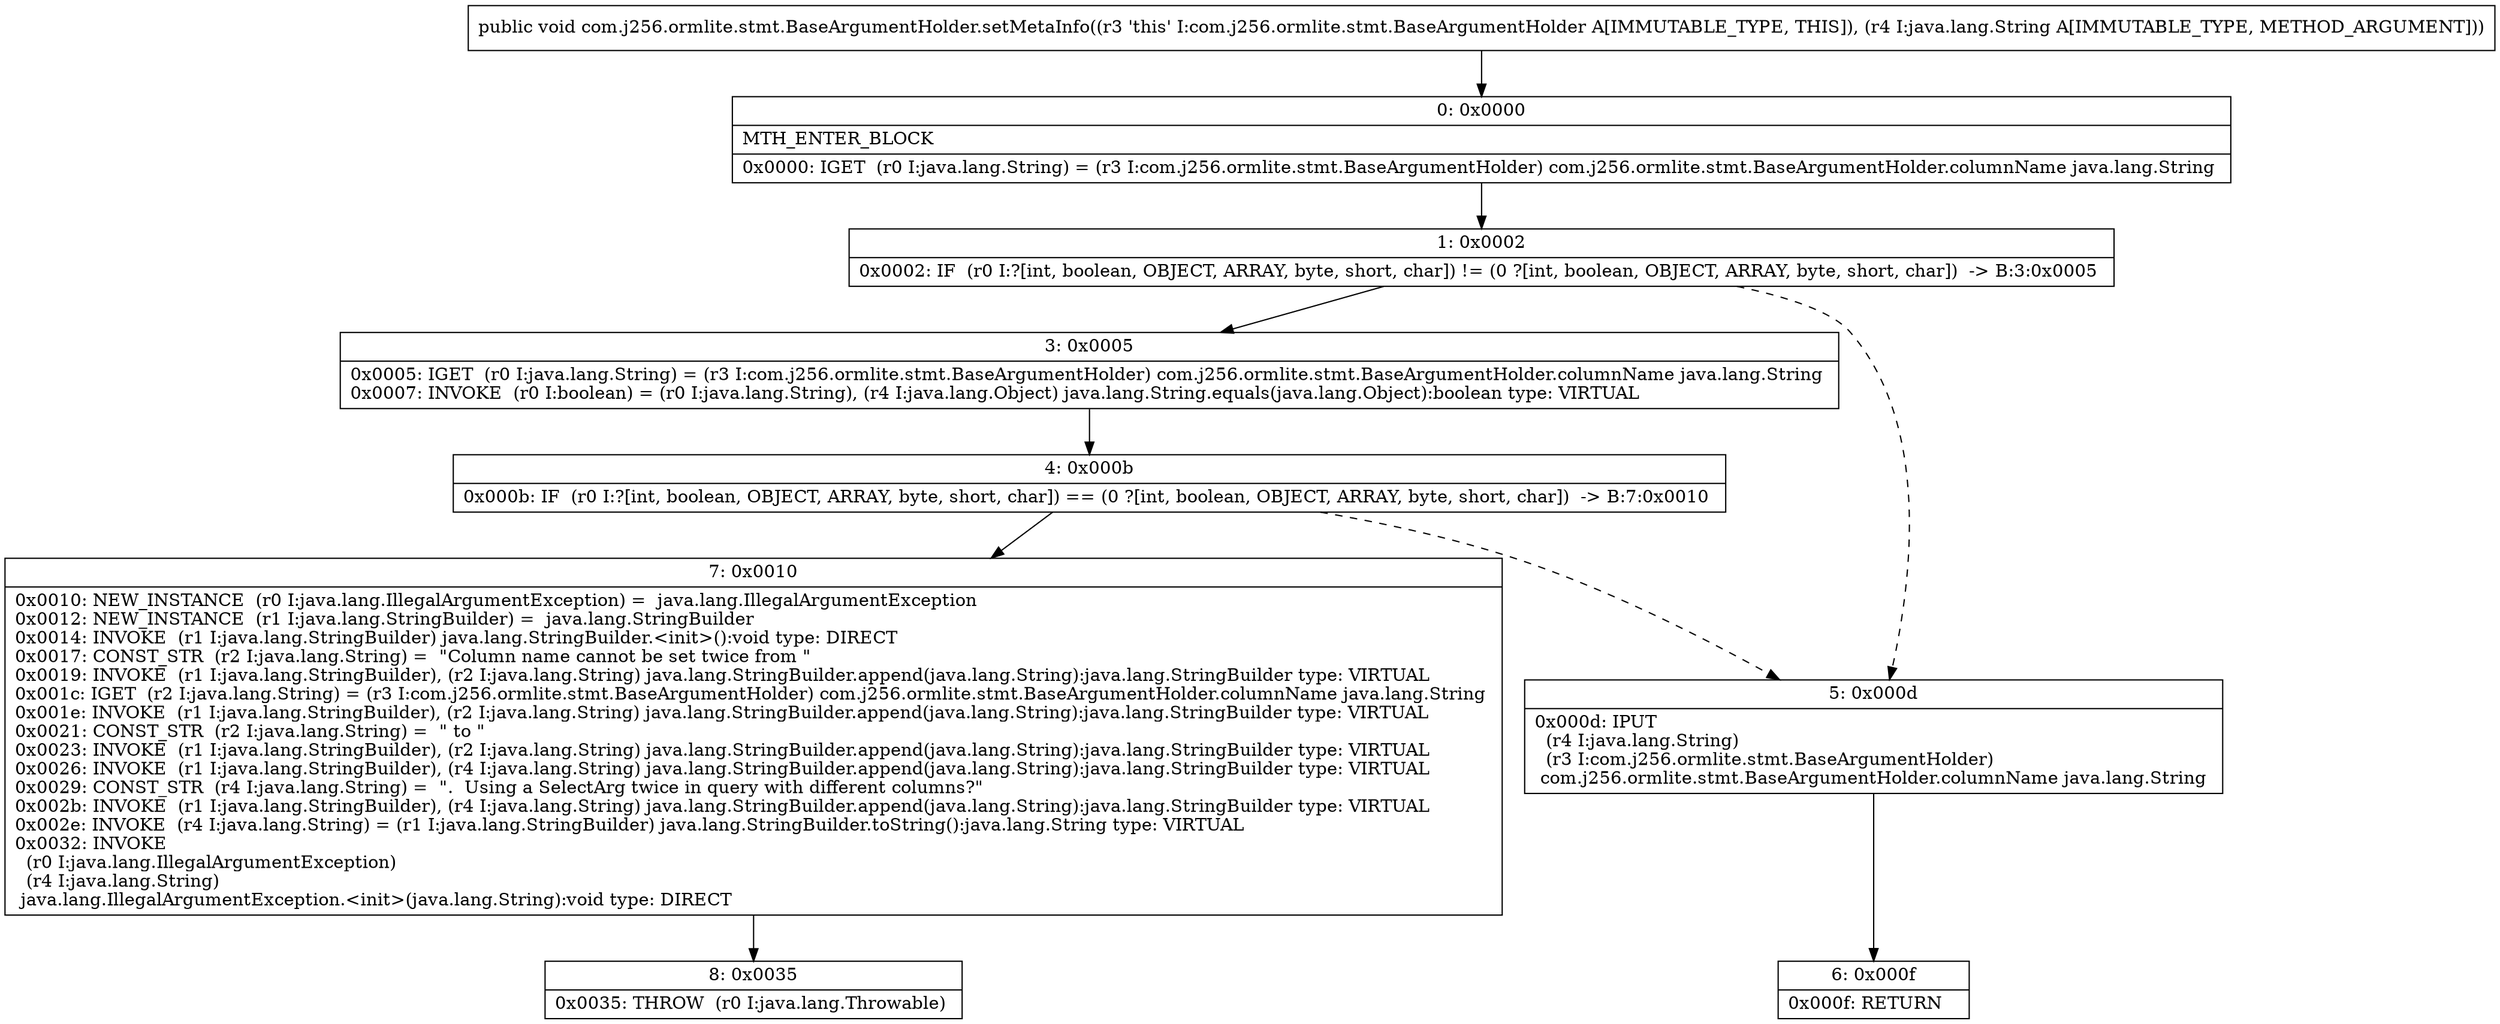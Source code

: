 digraph "CFG forcom.j256.ormlite.stmt.BaseArgumentHolder.setMetaInfo(Ljava\/lang\/String;)V" {
Node_0 [shape=record,label="{0\:\ 0x0000|MTH_ENTER_BLOCK\l|0x0000: IGET  (r0 I:java.lang.String) = (r3 I:com.j256.ormlite.stmt.BaseArgumentHolder) com.j256.ormlite.stmt.BaseArgumentHolder.columnName java.lang.String \l}"];
Node_1 [shape=record,label="{1\:\ 0x0002|0x0002: IF  (r0 I:?[int, boolean, OBJECT, ARRAY, byte, short, char]) != (0 ?[int, boolean, OBJECT, ARRAY, byte, short, char])  \-\> B:3:0x0005 \l}"];
Node_3 [shape=record,label="{3\:\ 0x0005|0x0005: IGET  (r0 I:java.lang.String) = (r3 I:com.j256.ormlite.stmt.BaseArgumentHolder) com.j256.ormlite.stmt.BaseArgumentHolder.columnName java.lang.String \l0x0007: INVOKE  (r0 I:boolean) = (r0 I:java.lang.String), (r4 I:java.lang.Object) java.lang.String.equals(java.lang.Object):boolean type: VIRTUAL \l}"];
Node_4 [shape=record,label="{4\:\ 0x000b|0x000b: IF  (r0 I:?[int, boolean, OBJECT, ARRAY, byte, short, char]) == (0 ?[int, boolean, OBJECT, ARRAY, byte, short, char])  \-\> B:7:0x0010 \l}"];
Node_5 [shape=record,label="{5\:\ 0x000d|0x000d: IPUT  \l  (r4 I:java.lang.String)\l  (r3 I:com.j256.ormlite.stmt.BaseArgumentHolder)\l com.j256.ormlite.stmt.BaseArgumentHolder.columnName java.lang.String \l}"];
Node_6 [shape=record,label="{6\:\ 0x000f|0x000f: RETURN   \l}"];
Node_7 [shape=record,label="{7\:\ 0x0010|0x0010: NEW_INSTANCE  (r0 I:java.lang.IllegalArgumentException) =  java.lang.IllegalArgumentException \l0x0012: NEW_INSTANCE  (r1 I:java.lang.StringBuilder) =  java.lang.StringBuilder \l0x0014: INVOKE  (r1 I:java.lang.StringBuilder) java.lang.StringBuilder.\<init\>():void type: DIRECT \l0x0017: CONST_STR  (r2 I:java.lang.String) =  \"Column name cannot be set twice from \" \l0x0019: INVOKE  (r1 I:java.lang.StringBuilder), (r2 I:java.lang.String) java.lang.StringBuilder.append(java.lang.String):java.lang.StringBuilder type: VIRTUAL \l0x001c: IGET  (r2 I:java.lang.String) = (r3 I:com.j256.ormlite.stmt.BaseArgumentHolder) com.j256.ormlite.stmt.BaseArgumentHolder.columnName java.lang.String \l0x001e: INVOKE  (r1 I:java.lang.StringBuilder), (r2 I:java.lang.String) java.lang.StringBuilder.append(java.lang.String):java.lang.StringBuilder type: VIRTUAL \l0x0021: CONST_STR  (r2 I:java.lang.String) =  \" to \" \l0x0023: INVOKE  (r1 I:java.lang.StringBuilder), (r2 I:java.lang.String) java.lang.StringBuilder.append(java.lang.String):java.lang.StringBuilder type: VIRTUAL \l0x0026: INVOKE  (r1 I:java.lang.StringBuilder), (r4 I:java.lang.String) java.lang.StringBuilder.append(java.lang.String):java.lang.StringBuilder type: VIRTUAL \l0x0029: CONST_STR  (r4 I:java.lang.String) =  \".  Using a SelectArg twice in query with different columns?\" \l0x002b: INVOKE  (r1 I:java.lang.StringBuilder), (r4 I:java.lang.String) java.lang.StringBuilder.append(java.lang.String):java.lang.StringBuilder type: VIRTUAL \l0x002e: INVOKE  (r4 I:java.lang.String) = (r1 I:java.lang.StringBuilder) java.lang.StringBuilder.toString():java.lang.String type: VIRTUAL \l0x0032: INVOKE  \l  (r0 I:java.lang.IllegalArgumentException)\l  (r4 I:java.lang.String)\l java.lang.IllegalArgumentException.\<init\>(java.lang.String):void type: DIRECT \l}"];
Node_8 [shape=record,label="{8\:\ 0x0035|0x0035: THROW  (r0 I:java.lang.Throwable) \l}"];
MethodNode[shape=record,label="{public void com.j256.ormlite.stmt.BaseArgumentHolder.setMetaInfo((r3 'this' I:com.j256.ormlite.stmt.BaseArgumentHolder A[IMMUTABLE_TYPE, THIS]), (r4 I:java.lang.String A[IMMUTABLE_TYPE, METHOD_ARGUMENT])) }"];
MethodNode -> Node_0;
Node_0 -> Node_1;
Node_1 -> Node_3;
Node_1 -> Node_5[style=dashed];
Node_3 -> Node_4;
Node_4 -> Node_5[style=dashed];
Node_4 -> Node_7;
Node_5 -> Node_6;
Node_7 -> Node_8;
}

